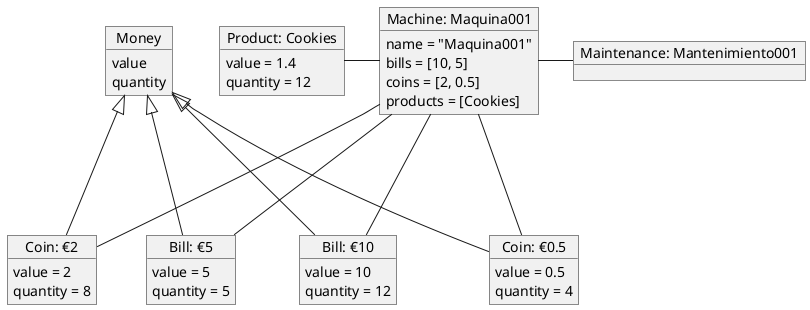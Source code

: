 @startuml objects

object "Machine: Maquina001" as maq1{
name = "Maquina001"
bills = [10, 5]
coins = [2, 0.5]
products = [Cookies]
}

object "Maintenance: Mantenimiento001" as man1{
}

object "Money" as dinero{
value
quantity
}

object "Bill: €10" as b10{
value = 10
quantity = 12
}

object "Bill: €5" as b5{
value = 5
quantity = 5
}

object "Coin: €2" as m2{
value = 2
quantity = 8
}

object "Coin: €0.5" as m05{
value = 0.5
quantity = 4
}

object "Product: Cookies" as pro1{
value = 1.4
quantity = 12
}

maq1 --r man1 
maq1 -l- pro1

dinero <|--- b10
dinero <|--- b5
dinero <|--- m2
dinero <|--- m05

maq1 --- b10
maq1 --- b5
maq1 --- m2
maq1 --- m05

@enduml